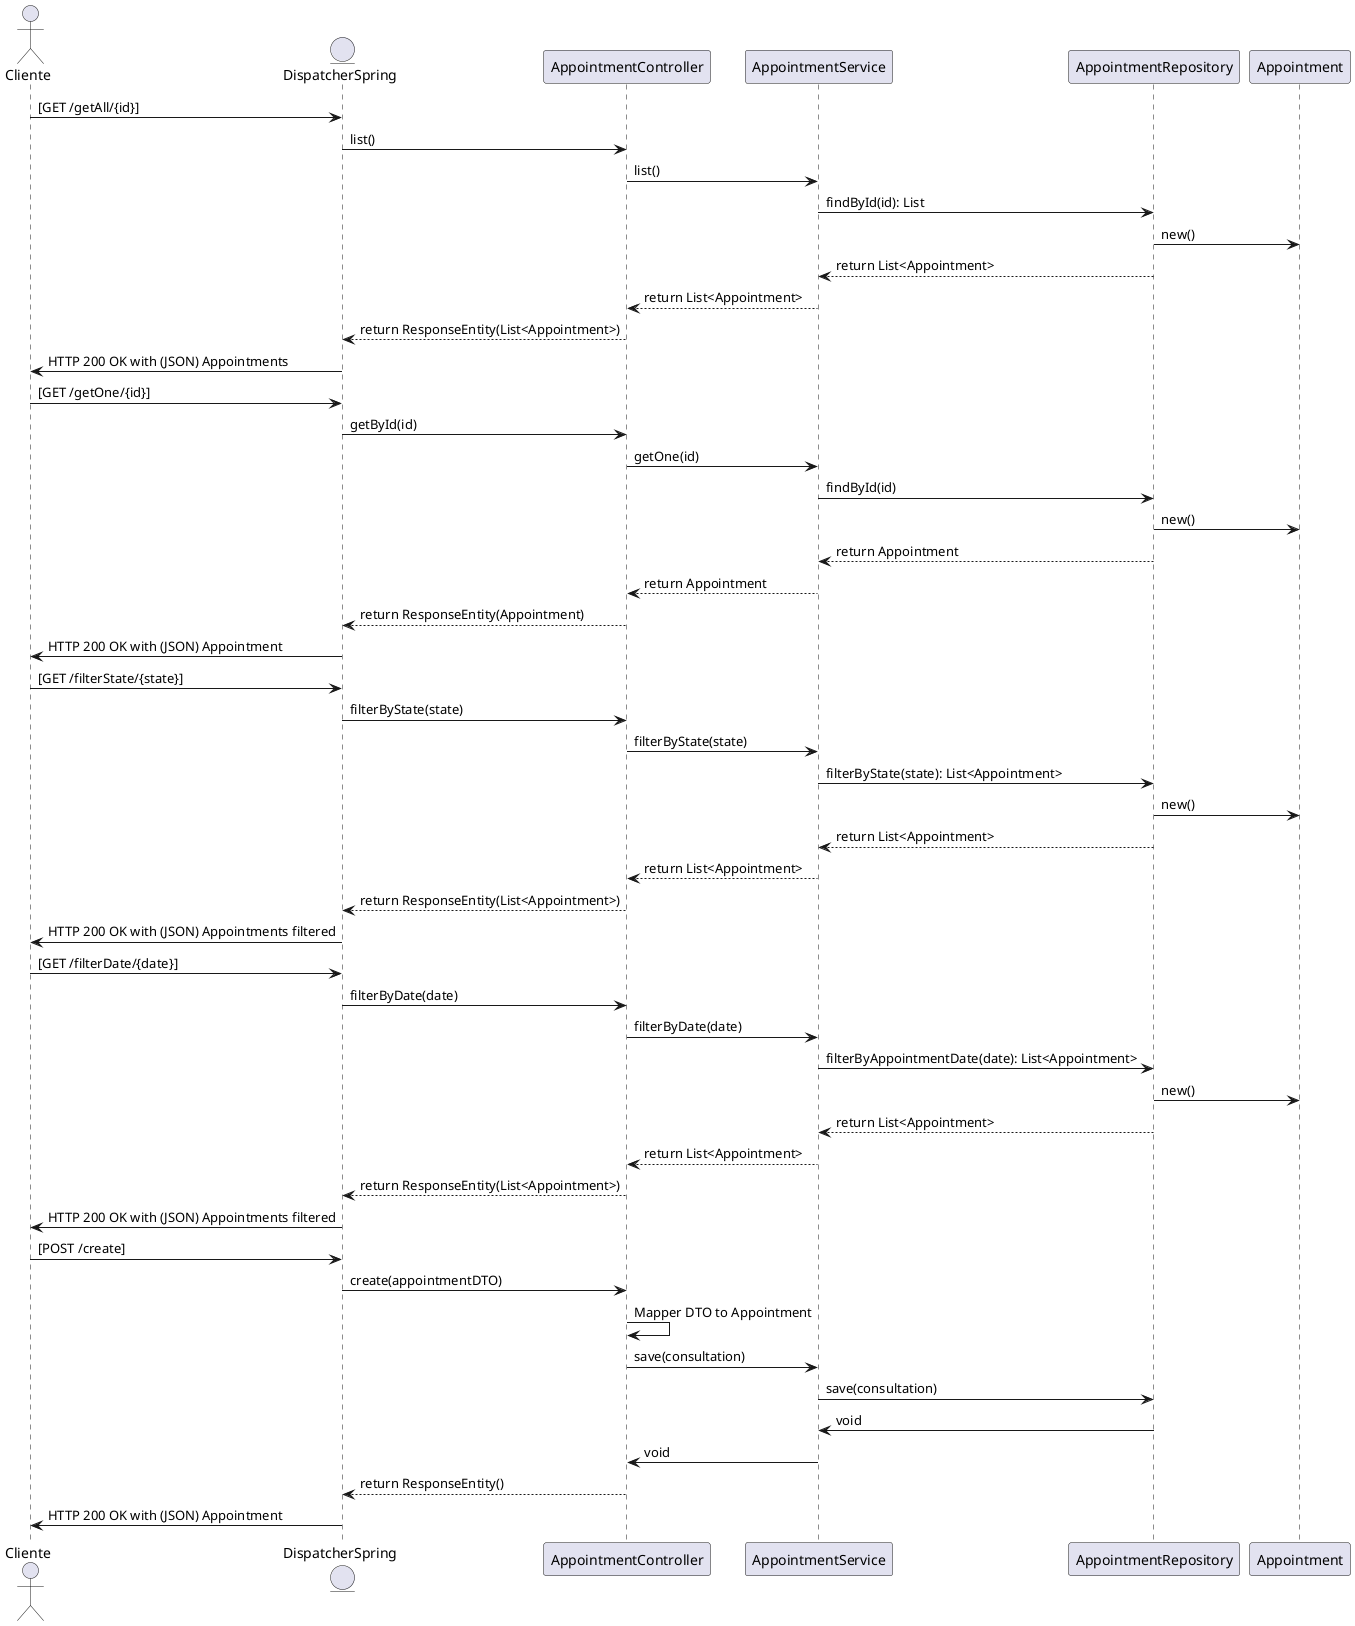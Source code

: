 @startuml test

actor Cliente
entity DispatcherSpring

'--- GET /api/appointments/ ---
Cliente -> DispatcherSpring : [GET /getAll/{id}]
DispatcherSpring -> AppointmentController : list()
AppointmentController -> AppointmentService : list()
AppointmentService -> AppointmentRepository : findById(id): List
AppointmentRepository -> Appointment : new()
AppointmentRepository --> AppointmentService : return List<Appointment>
AppointmentService --> AppointmentController : return List<Appointment>
AppointmentController --> DispatcherSpring : return ResponseEntity(List<Appointment>)
DispatcherSpring -> Cliente : HTTP 200 OK with (JSON) Appointments

'--- GET /api/appointments/ ---
Cliente -> DispatcherSpring : [GET /getOne/{id}]
DispatcherSpring -> AppointmentController : getById(id)
AppointmentController -> AppointmentService : getOne(id)
AppointmentService -> AppointmentRepository : findById(id)
AppointmentRepository -> Appointment : new()
AppointmentRepository --> AppointmentService : return Appointment
AppointmentService --> AppointmentController : return Appointment
AppointmentController --> DispatcherSpring : return ResponseEntity(Appointment)
DispatcherSpring -> Cliente : HTTP 200 OK with (JSON) Appointment

'--- GET /api/appointments/ ---
Cliente -> DispatcherSpring : [GET /filterState/{state}]
DispatcherSpring -> AppointmentController : filterByState(state)
AppointmentController -> AppointmentService : filterByState(state)
AppointmentService -> AppointmentRepository : filterByState(state): List<Appointment>
AppointmentRepository -> Appointment : new()
AppointmentRepository --> AppointmentService : return List<Appointment>
AppointmentService --> AppointmentController : return List<Appointment>
AppointmentController --> DispatcherSpring : return ResponseEntity(List<Appointment>)
DispatcherSpring -> Cliente : HTTP 200 OK with (JSON) Appointments filtered

'--- GET /api/appointments/ ---
Cliente -> DispatcherSpring : [GET /filterDate/{date}]
DispatcherSpring -> AppointmentController : filterByDate(date)
AppointmentController -> AppointmentService : filterByDate(date)
AppointmentService -> AppointmentRepository : filterByAppointmentDate(date): List<Appointment>
AppointmentRepository -> Appointment : new()
AppointmentRepository --> AppointmentService : return List<Appointment>
AppointmentService --> AppointmentController : return List<Appointment>
AppointmentController --> DispatcherSpring : return ResponseEntity(List<Appointment>)
DispatcherSpring -> Cliente : HTTP 200 OK with (JSON) Appointments filtered

' --- POST /api/appointments/ ---
Cliente -> DispatcherSpring : [POST /create]
DispatcherSpring -> AppointmentController : create(appointmentDTO)
AppointmentController -> AppointmentController: Mapper DTO to Appointment
AppointmentController -> AppointmentService : save(consultation)
AppointmentService -> AppointmentRepository : save(consultation)
AppointmentRepository -> AppointmentService : void
AppointmentService -> AppointmentController : void
AppointmentController --> DispatcherSpring : return ResponseEntity()
DispatcherSpring -> Cliente : HTTP 200 OK with (JSON) Appointment

@enduml
